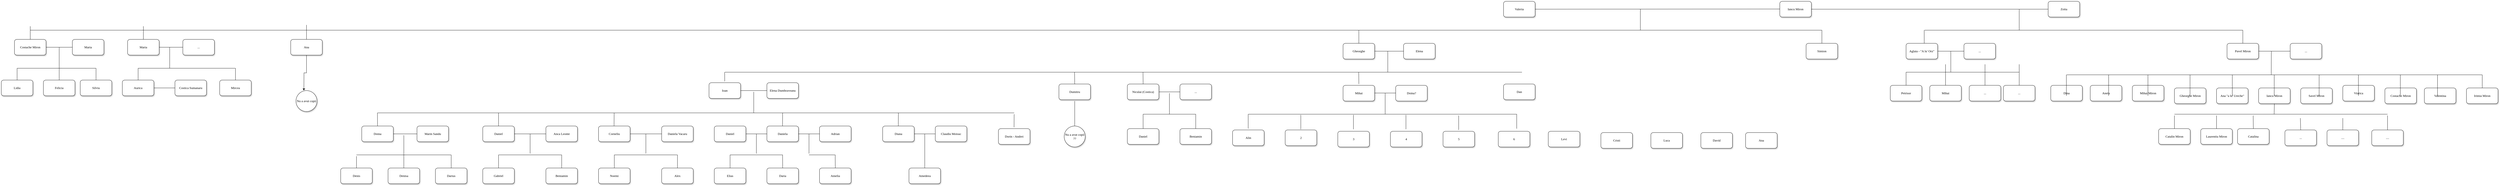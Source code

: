 <mxfile version="23.1.2" type="github">
  <diagram name="Page-1" id="10a91c8b-09ff-31b1-d368-03940ed4cc9e">
    <mxGraphModel dx="12945" dy="4010" grid="1" gridSize="10" guides="1" tooltips="1" connect="1" arrows="1" fold="1" page="1" pageScale="1" pageWidth="1100" pageHeight="850" background="#FFFFFF" math="0" shadow="0">
      <root>
        <mxCell id="0" />
        <mxCell id="1" parent="0" />
        <mxCell id="62893188c0fa7362-1" value="Iancu Miron" style="whiteSpace=wrap;html=1;rounded=1;shadow=1;labelBackgroundColor=none;strokeWidth=1;fontFamily=Verdana;fontSize=12;align=center;" parent="1" vertex="1">
          <mxGeometry x="-390" y="50" width="120" height="60" as="geometry" />
        </mxCell>
        <mxCell id="62893188c0fa7362-3" value="&lt;span&gt;Zoita&lt;/span&gt;" style="whiteSpace=wrap;html=1;rounded=1;shadow=1;labelBackgroundColor=none;strokeWidth=1;fontFamily=Verdana;fontSize=12;align=center;" parent="1" vertex="1">
          <mxGeometry x="630" y="50" width="120" height="60" as="geometry" />
        </mxCell>
        <mxCell id="-ED6XUIdJQ-BuviDjw1x-10" value="" style="endArrow=none;html=1;rounded=0;" edge="1" parent="1">
          <mxGeometry width="50" height="50" relative="1" as="geometry">
            <mxPoint x="160" y="160" as="sourcePoint" />
            <mxPoint x="1370" y="160" as="targetPoint" />
          </mxGeometry>
        </mxCell>
        <mxCell id="-ED6XUIdJQ-BuviDjw1x-12" value="Aglaia - &quot;A lu&#39; Orz&quot;" style="whiteSpace=wrap;html=1;rounded=1;shadow=1;labelBackgroundColor=none;strokeWidth=1;fontFamily=Verdana;fontSize=12;align=center;" vertex="1" parent="1">
          <mxGeometry x="90" y="210" width="120" height="60" as="geometry" />
        </mxCell>
        <mxCell id="-ED6XUIdJQ-BuviDjw1x-16" value="..." style="whiteSpace=wrap;html=1;rounded=1;shadow=1;labelBackgroundColor=none;strokeWidth=1;fontFamily=Verdana;fontSize=12;align=center;" vertex="1" parent="1">
          <mxGeometry x="310" y="210" width="120" height="60" as="geometry" />
        </mxCell>
        <mxCell id="-ED6XUIdJQ-BuviDjw1x-23" value="" style="endArrow=none;html=1;rounded=0;" edge="1" parent="1">
          <mxGeometry width="50" height="50" relative="1" as="geometry">
            <mxPoint x="260" y="240" as="sourcePoint" />
            <mxPoint x="260" y="320" as="targetPoint" />
          </mxGeometry>
        </mxCell>
        <mxCell id="-ED6XUIdJQ-BuviDjw1x-24" value="" style="endArrow=none;html=1;rounded=0;exitX=1;exitY=0.5;exitDx=0;exitDy=0;entryX=0;entryY=0.5;entryDx=0;entryDy=0;" edge="1" parent="1" source="-ED6XUIdJQ-BuviDjw1x-12" target="-ED6XUIdJQ-BuviDjw1x-16">
          <mxGeometry width="50" height="50" relative="1" as="geometry">
            <mxPoint x="515" y="306" as="sourcePoint" />
            <mxPoint x="545" y="254" as="targetPoint" />
          </mxGeometry>
        </mxCell>
        <mxCell id="-ED6XUIdJQ-BuviDjw1x-27" value="" style="endArrow=none;html=1;rounded=0;" edge="1" parent="1">
          <mxGeometry width="50" height="50" relative="1" as="geometry">
            <mxPoint x="90" y="320" as="sourcePoint" />
            <mxPoint x="520" y="320" as="targetPoint" />
          </mxGeometry>
        </mxCell>
        <mxCell id="-ED6XUIdJQ-BuviDjw1x-28" value="" style="endArrow=none;html=1;rounded=0;entryX=0.5;entryY=0;entryDx=0;entryDy=0;" edge="1" parent="1" target="-ED6XUIdJQ-BuviDjw1x-29">
          <mxGeometry width="50" height="50" relative="1" as="geometry">
            <mxPoint x="90" y="320" as="sourcePoint" />
            <mxPoint x="90" y="380" as="targetPoint" />
          </mxGeometry>
        </mxCell>
        <mxCell id="-ED6XUIdJQ-BuviDjw1x-29" value="Petrisor" style="whiteSpace=wrap;html=1;rounded=1;shadow=1;labelBackgroundColor=none;strokeWidth=1;fontFamily=Verdana;fontSize=12;align=center;" vertex="1" parent="1">
          <mxGeometry x="30" y="370" width="120" height="60" as="geometry" />
        </mxCell>
        <mxCell id="-ED6XUIdJQ-BuviDjw1x-30" value="Mihai" style="whiteSpace=wrap;html=1;rounded=1;shadow=1;labelBackgroundColor=none;strokeWidth=1;fontFamily=Verdana;fontSize=12;align=center;" vertex="1" parent="1">
          <mxGeometry x="180" y="370" width="120" height="60" as="geometry" />
        </mxCell>
        <mxCell id="-ED6XUIdJQ-BuviDjw1x-31" value="..." style="whiteSpace=wrap;html=1;rounded=1;shadow=1;labelBackgroundColor=none;strokeWidth=1;fontFamily=Verdana;fontSize=12;align=center;" vertex="1" parent="1">
          <mxGeometry x="330" y="370" width="120" height="60" as="geometry" />
        </mxCell>
        <mxCell id="-ED6XUIdJQ-BuviDjw1x-32" value="..." style="whiteSpace=wrap;html=1;rounded=1;shadow=1;labelBackgroundColor=none;strokeWidth=1;fontFamily=Verdana;fontSize=12;align=center;" vertex="1" parent="1">
          <mxGeometry x="460" y="370" width="120" height="60" as="geometry" />
        </mxCell>
        <mxCell id="-ED6XUIdJQ-BuviDjw1x-33" value="" style="endArrow=none;html=1;rounded=0;entryX=0.5;entryY=0;entryDx=0;entryDy=0;" edge="1" parent="1" target="-ED6XUIdJQ-BuviDjw1x-30">
          <mxGeometry width="50" height="50" relative="1" as="geometry">
            <mxPoint x="240" y="290" as="sourcePoint" />
            <mxPoint x="240" y="390" as="targetPoint" />
          </mxGeometry>
        </mxCell>
        <mxCell id="-ED6XUIdJQ-BuviDjw1x-34" value="" style="endArrow=none;html=1;rounded=0;entryX=0.5;entryY=0;entryDx=0;entryDy=0;" edge="1" parent="1" target="-ED6XUIdJQ-BuviDjw1x-31">
          <mxGeometry width="50" height="50" relative="1" as="geometry">
            <mxPoint x="390" y="290" as="sourcePoint" />
            <mxPoint x="390" y="380" as="targetPoint" />
          </mxGeometry>
        </mxCell>
        <mxCell id="-ED6XUIdJQ-BuviDjw1x-35" value="" style="endArrow=none;html=1;rounded=0;entryX=0.5;entryY=0;entryDx=0;entryDy=0;" edge="1" parent="1" target="-ED6XUIdJQ-BuviDjw1x-32">
          <mxGeometry width="50" height="50" relative="1" as="geometry">
            <mxPoint x="520" y="290" as="sourcePoint" />
            <mxPoint x="520" y="380" as="targetPoint" />
          </mxGeometry>
        </mxCell>
        <mxCell id="-ED6XUIdJQ-BuviDjw1x-36" value="" style="endArrow=none;html=1;rounded=0;" edge="1" parent="1">
          <mxGeometry width="50" height="50" relative="1" as="geometry">
            <mxPoint x="158.89" y="160" as="sourcePoint" />
            <mxPoint x="159" y="210" as="targetPoint" />
          </mxGeometry>
        </mxCell>
        <mxCell id="-ED6XUIdJQ-BuviDjw1x-37" value="Pavel Miron" style="whiteSpace=wrap;html=1;rounded=1;shadow=1;labelBackgroundColor=none;strokeWidth=1;fontFamily=Verdana;fontSize=12;align=center;" vertex="1" parent="1">
          <mxGeometry x="1310" y="210" width="120" height="60" as="geometry" />
        </mxCell>
        <mxCell id="-ED6XUIdJQ-BuviDjw1x-38" value="Dina" style="whiteSpace=wrap;html=1;rounded=1;shadow=1;labelBackgroundColor=none;strokeWidth=1;fontFamily=Verdana;fontSize=12;align=center;" vertex="1" parent="1">
          <mxGeometry x="640" y="370" width="120" height="60" as="geometry" />
        </mxCell>
        <mxCell id="-ED6XUIdJQ-BuviDjw1x-39" value="Aneta" style="whiteSpace=wrap;html=1;rounded=1;shadow=1;labelBackgroundColor=none;strokeWidth=1;fontFamily=Verdana;fontSize=12;align=center;" vertex="1" parent="1">
          <mxGeometry x="790" y="370" width="120" height="60" as="geometry" />
        </mxCell>
        <mxCell id="-ED6XUIdJQ-BuviDjw1x-40" value="Mihai Miron" style="whiteSpace=wrap;html=1;rounded=1;shadow=1;labelBackgroundColor=none;strokeWidth=1;fontFamily=Verdana;fontSize=12;align=center;" vertex="1" parent="1">
          <mxGeometry x="950" y="370" width="120" height="60" as="geometry" />
        </mxCell>
        <mxCell id="-ED6XUIdJQ-BuviDjw1x-41" value="Gheorghe Miron" style="whiteSpace=wrap;html=1;rounded=1;shadow=1;labelBackgroundColor=none;strokeWidth=1;fontFamily=Verdana;fontSize=12;align=center;" vertex="1" parent="1">
          <mxGeometry x="1110" y="380" width="120" height="60" as="geometry" />
        </mxCell>
        <mxCell id="-ED6XUIdJQ-BuviDjw1x-42" value="Ana &quot;a lu&#39; Ureche&quot;" style="whiteSpace=wrap;html=1;rounded=1;shadow=1;labelBackgroundColor=none;strokeWidth=1;fontFamily=Verdana;fontSize=12;align=center;" vertex="1" parent="1">
          <mxGeometry x="1270" y="380" width="120" height="60" as="geometry" />
        </mxCell>
        <mxCell id="-ED6XUIdJQ-BuviDjw1x-43" value="Iancu Miron" style="whiteSpace=wrap;html=1;rounded=1;shadow=1;labelBackgroundColor=none;strokeWidth=1;fontFamily=Verdana;fontSize=12;align=center;" vertex="1" parent="1">
          <mxGeometry x="1430" y="380" width="120" height="60" as="geometry" />
        </mxCell>
        <mxCell id="-ED6XUIdJQ-BuviDjw1x-44" value="Savel Miron" style="whiteSpace=wrap;html=1;rounded=1;shadow=1;labelBackgroundColor=none;strokeWidth=1;fontFamily=Verdana;fontSize=12;align=center;" vertex="1" parent="1">
          <mxGeometry x="1590" y="380" width="120" height="60" as="geometry" />
        </mxCell>
        <mxCell id="-ED6XUIdJQ-BuviDjw1x-45" value="Viorica" style="whiteSpace=wrap;html=1;rounded=1;shadow=1;labelBackgroundColor=none;strokeWidth=1;fontFamily=Verdana;fontSize=12;align=center;" vertex="1" parent="1">
          <mxGeometry x="1750" y="370" width="120" height="60" as="geometry" />
        </mxCell>
        <mxCell id="-ED6XUIdJQ-BuviDjw1x-46" value="Costache Miron" style="whiteSpace=wrap;html=1;rounded=1;shadow=1;labelBackgroundColor=none;strokeWidth=1;fontFamily=Verdana;fontSize=12;align=center;" vertex="1" parent="1">
          <mxGeometry x="1910" y="380" width="120" height="60" as="geometry" />
        </mxCell>
        <mxCell id="-ED6XUIdJQ-BuviDjw1x-47" value="Valentina" style="whiteSpace=wrap;html=1;rounded=1;shadow=1;labelBackgroundColor=none;strokeWidth=1;fontFamily=Verdana;fontSize=12;align=center;" vertex="1" parent="1">
          <mxGeometry x="2060" y="380" width="120" height="60" as="geometry" />
        </mxCell>
        <mxCell id="-ED6XUIdJQ-BuviDjw1x-48" value="Irimia Miron" style="whiteSpace=wrap;html=1;rounded=1;shadow=1;labelBackgroundColor=none;strokeWidth=1;fontFamily=Verdana;fontSize=12;align=center;" vertex="1" parent="1">
          <mxGeometry x="2220" y="380" width="120" height="60" as="geometry" />
        </mxCell>
        <mxCell id="-ED6XUIdJQ-BuviDjw1x-49" value="Catalin Miron" style="whiteSpace=wrap;html=1;rounded=1;shadow=1;labelBackgroundColor=none;strokeWidth=1;fontFamily=Verdana;fontSize=12;align=center;" vertex="1" parent="1">
          <mxGeometry x="1050" y="535" width="120" height="60" as="geometry" />
        </mxCell>
        <mxCell id="-ED6XUIdJQ-BuviDjw1x-50" value="Laurentiu Miron" style="whiteSpace=wrap;html=1;rounded=1;shadow=1;labelBackgroundColor=none;strokeWidth=1;fontFamily=Verdana;fontSize=12;align=center;" vertex="1" parent="1">
          <mxGeometry x="1210" y="535" width="120" height="60" as="geometry" />
        </mxCell>
        <mxCell id="-ED6XUIdJQ-BuviDjw1x-51" value="Catalina" style="whiteSpace=wrap;html=1;rounded=1;shadow=1;labelBackgroundColor=none;strokeWidth=1;fontFamily=Verdana;fontSize=12;align=center;" vertex="1" parent="1">
          <mxGeometry x="1350" y="535" width="120" height="60" as="geometry" />
        </mxCell>
        <mxCell id="-ED6XUIdJQ-BuviDjw1x-52" value="..." style="whiteSpace=wrap;html=1;rounded=1;shadow=1;labelBackgroundColor=none;strokeWidth=1;fontFamily=Verdana;fontSize=12;align=center;" vertex="1" parent="1">
          <mxGeometry x="1530" y="540" width="120" height="60" as="geometry" />
        </mxCell>
        <mxCell id="-ED6XUIdJQ-BuviDjw1x-53" value="...." style="whiteSpace=wrap;html=1;rounded=1;shadow=1;labelBackgroundColor=none;strokeWidth=1;fontFamily=Verdana;fontSize=12;align=center;" vertex="1" parent="1">
          <mxGeometry x="1690" y="540" width="120" height="60" as="geometry" />
        </mxCell>
        <mxCell id="-ED6XUIdJQ-BuviDjw1x-54" value="...." style="whiteSpace=wrap;html=1;rounded=1;shadow=1;labelBackgroundColor=none;strokeWidth=1;fontFamily=Verdana;fontSize=12;align=center;" vertex="1" parent="1">
          <mxGeometry x="1860" y="540" width="120" height="60" as="geometry" />
        </mxCell>
        <mxCell id="-ED6XUIdJQ-BuviDjw1x-55" value="..." style="whiteSpace=wrap;html=1;rounded=1;shadow=1;labelBackgroundColor=none;strokeWidth=1;fontFamily=Verdana;fontSize=12;align=center;" vertex="1" parent="1">
          <mxGeometry x="1550" y="210" width="120" height="60" as="geometry" />
        </mxCell>
        <mxCell id="-ED6XUIdJQ-BuviDjw1x-56" value="" style="endArrow=none;html=1;rounded=0;exitX=0.5;exitY=0;exitDx=0;exitDy=0;" edge="1" parent="1" source="-ED6XUIdJQ-BuviDjw1x-37">
          <mxGeometry width="50" height="50" relative="1" as="geometry">
            <mxPoint x="1370" y="280" as="sourcePoint" />
            <mxPoint x="1370" y="160" as="targetPoint" />
          </mxGeometry>
        </mxCell>
        <mxCell id="-ED6XUIdJQ-BuviDjw1x-57" value="" style="endArrow=none;html=1;rounded=0;exitX=1;exitY=0.5;exitDx=0;exitDy=0;entryX=0;entryY=0.5;entryDx=0;entryDy=0;" edge="1" parent="1" source="-ED6XUIdJQ-BuviDjw1x-37" target="-ED6XUIdJQ-BuviDjw1x-55">
          <mxGeometry width="50" height="50" relative="1" as="geometry">
            <mxPoint x="1420" y="249.41" as="sourcePoint" />
            <mxPoint x="1510" y="249.41" as="targetPoint" />
          </mxGeometry>
        </mxCell>
        <mxCell id="-ED6XUIdJQ-BuviDjw1x-58" value="" style="endArrow=none;html=1;rounded=0;" edge="1" parent="1">
          <mxGeometry width="50" height="50" relative="1" as="geometry">
            <mxPoint x="1478" y="330" as="sourcePoint" />
            <mxPoint x="1478.33" y="240" as="targetPoint" />
          </mxGeometry>
        </mxCell>
        <mxCell id="-ED6XUIdJQ-BuviDjw1x-59" value="" style="endArrow=none;html=1;rounded=0;" edge="1" parent="1">
          <mxGeometry width="50" height="50" relative="1" as="geometry">
            <mxPoint x="700" y="330" as="sourcePoint" />
            <mxPoint x="2280" y="330" as="targetPoint" />
          </mxGeometry>
        </mxCell>
        <mxCell id="-ED6XUIdJQ-BuviDjw1x-5" value="" style="endArrow=none;html=1;rounded=0;entryX=1;entryY=0.5;entryDx=0;entryDy=0;exitX=0;exitY=0.5;exitDx=0;exitDy=0;" edge="1" parent="1" source="62893188c0fa7362-3" target="62893188c0fa7362-1">
          <mxGeometry width="50" height="50" relative="1" as="geometry">
            <mxPoint x="520" y="80" as="sourcePoint" />
            <mxPoint x="660" y="310" as="targetPoint" />
          </mxGeometry>
        </mxCell>
        <mxCell id="-ED6XUIdJQ-BuviDjw1x-6" value="" style="endArrow=none;html=1;rounded=0;" edge="1" parent="1">
          <mxGeometry width="50" height="50" relative="1" as="geometry">
            <mxPoint x="520" y="160" as="sourcePoint" />
            <mxPoint x="520" y="80" as="targetPoint" />
          </mxGeometry>
        </mxCell>
        <mxCell id="-ED6XUIdJQ-BuviDjw1x-61" value="" style="endArrow=none;html=1;rounded=0;entryX=0.5;entryY=0;entryDx=0;entryDy=0;" edge="1" parent="1">
          <mxGeometry width="50" height="50" relative="1" as="geometry">
            <mxPoint x="699.33" y="330" as="sourcePoint" />
            <mxPoint x="699.33" y="410" as="targetPoint" />
          </mxGeometry>
        </mxCell>
        <mxCell id="-ED6XUIdJQ-BuviDjw1x-62" value="" style="endArrow=none;html=1;rounded=0;entryX=0.5;entryY=0;entryDx=0;entryDy=0;" edge="1" parent="1">
          <mxGeometry width="50" height="50" relative="1" as="geometry">
            <mxPoint x="860" y="330" as="sourcePoint" />
            <mxPoint x="860" y="410" as="targetPoint" />
          </mxGeometry>
        </mxCell>
        <mxCell id="-ED6XUIdJQ-BuviDjw1x-63" value="" style="endArrow=none;html=1;rounded=0;entryX=0.5;entryY=0;entryDx=0;entryDy=0;" edge="1" parent="1">
          <mxGeometry width="50" height="50" relative="1" as="geometry">
            <mxPoint x="1009.33" y="330" as="sourcePoint" />
            <mxPoint x="1009.33" y="410" as="targetPoint" />
          </mxGeometry>
        </mxCell>
        <mxCell id="-ED6XUIdJQ-BuviDjw1x-64" value="" style="endArrow=none;html=1;rounded=0;entryX=0.5;entryY=0;entryDx=0;entryDy=0;" edge="1" parent="1">
          <mxGeometry width="50" height="50" relative="1" as="geometry">
            <mxPoint x="1169.33" y="330" as="sourcePoint" />
            <mxPoint x="1169.33" y="410" as="targetPoint" />
          </mxGeometry>
        </mxCell>
        <mxCell id="-ED6XUIdJQ-BuviDjw1x-65" value="" style="endArrow=none;html=1;rounded=0;entryX=0.5;entryY=0;entryDx=0;entryDy=0;" edge="1" parent="1">
          <mxGeometry width="50" height="50" relative="1" as="geometry">
            <mxPoint x="1330" y="330" as="sourcePoint" />
            <mxPoint x="1330" y="410" as="targetPoint" />
          </mxGeometry>
        </mxCell>
        <mxCell id="-ED6XUIdJQ-BuviDjw1x-66" value="" style="endArrow=none;html=1;rounded=0;entryX=0.5;entryY=0;entryDx=0;entryDy=0;" edge="1" parent="1">
          <mxGeometry width="50" height="50" relative="1" as="geometry">
            <mxPoint x="1489.33" y="330" as="sourcePoint" />
            <mxPoint x="1489.33" y="410" as="targetPoint" />
          </mxGeometry>
        </mxCell>
        <mxCell id="-ED6XUIdJQ-BuviDjw1x-67" value="" style="endArrow=none;html=1;rounded=0;entryX=0.5;entryY=0;entryDx=0;entryDy=0;" edge="1" parent="1">
          <mxGeometry width="50" height="50" relative="1" as="geometry">
            <mxPoint x="1660" y="330" as="sourcePoint" />
            <mxPoint x="1660" y="410" as="targetPoint" />
          </mxGeometry>
        </mxCell>
        <mxCell id="-ED6XUIdJQ-BuviDjw1x-68" value="" style="endArrow=none;html=1;rounded=0;entryX=0.5;entryY=0;entryDx=0;entryDy=0;" edge="1" parent="1">
          <mxGeometry width="50" height="50" relative="1" as="geometry">
            <mxPoint x="1809.33" y="330" as="sourcePoint" />
            <mxPoint x="1809.33" y="410" as="targetPoint" />
          </mxGeometry>
        </mxCell>
        <mxCell id="-ED6XUIdJQ-BuviDjw1x-69" value="" style="endArrow=none;html=1;rounded=0;entryX=0.5;entryY=0;entryDx=0;entryDy=0;" edge="1" parent="1">
          <mxGeometry width="50" height="50" relative="1" as="geometry">
            <mxPoint x="1968.67" y="330" as="sourcePoint" />
            <mxPoint x="1968.67" y="410" as="targetPoint" />
          </mxGeometry>
        </mxCell>
        <mxCell id="-ED6XUIdJQ-BuviDjw1x-70" value="" style="endArrow=none;html=1;rounded=0;entryX=0.5;entryY=0;entryDx=0;entryDy=0;" edge="1" parent="1">
          <mxGeometry width="50" height="50" relative="1" as="geometry">
            <mxPoint x="2110" y="330" as="sourcePoint" />
            <mxPoint x="2110" y="410" as="targetPoint" />
          </mxGeometry>
        </mxCell>
        <mxCell id="-ED6XUIdJQ-BuviDjw1x-71" value="" style="endArrow=none;html=1;rounded=0;entryX=0.5;entryY=0;entryDx=0;entryDy=0;" edge="1" parent="1" target="-ED6XUIdJQ-BuviDjw1x-48">
          <mxGeometry width="50" height="50" relative="1" as="geometry">
            <mxPoint x="2280" y="330" as="sourcePoint" />
            <mxPoint x="2270" y="410" as="targetPoint" />
          </mxGeometry>
        </mxCell>
        <mxCell id="-ED6XUIdJQ-BuviDjw1x-72" value="" style="endArrow=none;html=1;rounded=0;" edge="1" parent="1">
          <mxGeometry width="50" height="50" relative="1" as="geometry">
            <mxPoint x="1110" y="480" as="sourcePoint" />
            <mxPoint x="1920" y="480" as="targetPoint" />
          </mxGeometry>
        </mxCell>
        <mxCell id="-ED6XUIdJQ-BuviDjw1x-73" value="" style="endArrow=none;html=1;rounded=0;exitX=0.5;exitY=1;exitDx=0;exitDy=0;" edge="1" parent="1" source="-ED6XUIdJQ-BuviDjw1x-43">
          <mxGeometry width="50" height="50" relative="1" as="geometry">
            <mxPoint x="1489.33" y="470" as="sourcePoint" />
            <mxPoint x="1489" y="480" as="targetPoint" />
          </mxGeometry>
        </mxCell>
        <mxCell id="-ED6XUIdJQ-BuviDjw1x-74" value="" style="endArrow=none;html=1;rounded=0;entryX=0.5;entryY=0;entryDx=0;entryDy=0;" edge="1" parent="1" target="-ED6XUIdJQ-BuviDjw1x-49">
          <mxGeometry width="50" height="50" relative="1" as="geometry">
            <mxPoint x="1110" y="485" as="sourcePoint" />
            <mxPoint x="1110" y="565" as="targetPoint" />
          </mxGeometry>
        </mxCell>
        <mxCell id="-ED6XUIdJQ-BuviDjw1x-75" value="" style="endArrow=none;html=1;rounded=0;entryX=0.5;entryY=0;entryDx=0;entryDy=0;" edge="1" parent="1" target="-ED6XUIdJQ-BuviDjw1x-50">
          <mxGeometry width="50" height="50" relative="1" as="geometry">
            <mxPoint x="1270" y="485" as="sourcePoint" />
            <mxPoint x="1270" y="575" as="targetPoint" />
          </mxGeometry>
        </mxCell>
        <mxCell id="-ED6XUIdJQ-BuviDjw1x-76" value="" style="endArrow=none;html=1;rounded=0;entryX=0.5;entryY=0;entryDx=0;entryDy=0;" edge="1" parent="1" target="-ED6XUIdJQ-BuviDjw1x-51">
          <mxGeometry width="50" height="50" relative="1" as="geometry">
            <mxPoint x="1409.33" y="485" as="sourcePoint" />
            <mxPoint x="1409.33" y="565" as="targetPoint" />
          </mxGeometry>
        </mxCell>
        <mxCell id="-ED6XUIdJQ-BuviDjw1x-77" value="" style="endArrow=none;html=1;rounded=0;entryX=0.5;entryY=0;entryDx=0;entryDy=0;" edge="1" parent="1" target="-ED6XUIdJQ-BuviDjw1x-52">
          <mxGeometry width="50" height="50" relative="1" as="geometry">
            <mxPoint x="1588.67" y="495" as="sourcePoint" />
            <mxPoint x="1588.67" y="575" as="targetPoint" />
          </mxGeometry>
        </mxCell>
        <mxCell id="-ED6XUIdJQ-BuviDjw1x-78" value="" style="endArrow=none;html=1;rounded=0;entryX=0.5;entryY=0;entryDx=0;entryDy=0;" edge="1" parent="1" target="-ED6XUIdJQ-BuviDjw1x-53">
          <mxGeometry width="50" height="50" relative="1" as="geometry">
            <mxPoint x="1750.0" y="495" as="sourcePoint" />
            <mxPoint x="1740" y="595" as="targetPoint" />
          </mxGeometry>
        </mxCell>
        <mxCell id="-ED6XUIdJQ-BuviDjw1x-79" value="" style="endArrow=none;html=1;rounded=0;entryX=0.5;entryY=0;entryDx=0;entryDy=0;" edge="1" parent="1" target="-ED6XUIdJQ-BuviDjw1x-54">
          <mxGeometry width="50" height="50" relative="1" as="geometry">
            <mxPoint x="1920.0" y="485" as="sourcePoint" />
            <mxPoint x="1920.0" y="565" as="targetPoint" />
          </mxGeometry>
        </mxCell>
        <mxCell id="-ED6XUIdJQ-BuviDjw1x-81" value="" style="endArrow=none;html=1;rounded=0;entryX=1;entryY=0.5;entryDx=0;entryDy=0;exitX=0;exitY=0.5;exitDx=0;exitDy=0;" edge="1" parent="1" target="-ED6XUIdJQ-BuviDjw1x-82">
          <mxGeometry width="50" height="50" relative="1" as="geometry">
            <mxPoint x="-390" y="79.33" as="sourcePoint" />
            <mxPoint x="-1290" y="79.33" as="targetPoint" />
          </mxGeometry>
        </mxCell>
        <mxCell id="-ED6XUIdJQ-BuviDjw1x-82" value="Valeria" style="whiteSpace=wrap;html=1;rounded=1;shadow=1;labelBackgroundColor=none;strokeWidth=1;fontFamily=Verdana;fontSize=12;align=center;" vertex="1" parent="1">
          <mxGeometry x="-1440" y="50" width="120" height="60" as="geometry" />
        </mxCell>
        <mxCell id="-ED6XUIdJQ-BuviDjw1x-83" value="" style="endArrow=none;html=1;rounded=0;" edge="1" parent="1">
          <mxGeometry width="50" height="50" relative="1" as="geometry">
            <mxPoint x="-920" y="160" as="sourcePoint" />
            <mxPoint x="-920" y="80" as="targetPoint" />
          </mxGeometry>
        </mxCell>
        <mxCell id="-ED6XUIdJQ-BuviDjw1x-84" value="Costache Miron" style="whiteSpace=wrap;html=1;rounded=1;shadow=1;labelBackgroundColor=none;strokeWidth=1;fontFamily=Verdana;fontSize=12;align=center;" vertex="1" parent="1">
          <mxGeometry x="-7100" y="195" width="120" height="60" as="geometry" />
        </mxCell>
        <mxCell id="-ED6XUIdJQ-BuviDjw1x-85" value="Maria" style="whiteSpace=wrap;html=1;rounded=1;shadow=1;labelBackgroundColor=none;strokeWidth=1;fontFamily=Verdana;fontSize=12;align=center;" vertex="1" parent="1">
          <mxGeometry x="-6670" y="195" width="120" height="60" as="geometry" />
        </mxCell>
        <mxCell id="-ED6XUIdJQ-BuviDjw1x-90" value="" style="edgeStyle=orthogonalEdgeStyle;rounded=0;orthogonalLoop=1;jettySize=auto;html=1;" edge="1" parent="1" source="-ED6XUIdJQ-BuviDjw1x-86">
          <mxGeometry relative="1" as="geometry">
            <mxPoint x="-6000" y="390" as="targetPoint" />
          </mxGeometry>
        </mxCell>
        <mxCell id="-ED6XUIdJQ-BuviDjw1x-88" value="Simion" style="whiteSpace=wrap;html=1;rounded=1;shadow=1;labelBackgroundColor=none;strokeWidth=1;fontFamily=Verdana;fontSize=12;align=center;" vertex="1" parent="1">
          <mxGeometry x="-290" y="210" width="120" height="60" as="geometry" />
        </mxCell>
        <mxCell id="-ED6XUIdJQ-BuviDjw1x-89" value="Nu a avut copii" style="ellipse;whiteSpace=wrap;html=1;fontFamily=Verdana;rounded=1;shadow=1;labelBackgroundColor=none;strokeWidth=1;" vertex="1" parent="1">
          <mxGeometry x="-6030" y="390" width="80" height="80" as="geometry" />
        </mxCell>
        <mxCell id="-ED6XUIdJQ-BuviDjw1x-91" value="Maria" style="whiteSpace=wrap;html=1;rounded=1;shadow=1;labelBackgroundColor=none;strokeWidth=1;fontFamily=Verdana;fontSize=12;align=center;" vertex="1" parent="1">
          <mxGeometry x="-6880" y="195" width="120" height="60" as="geometry" />
        </mxCell>
        <mxCell id="-ED6XUIdJQ-BuviDjw1x-92" value="" style="endArrow=none;html=1;rounded=0;exitX=1;exitY=0.5;exitDx=0;exitDy=0;entryX=0;entryY=0.5;entryDx=0;entryDy=0;" edge="1" parent="1" source="-ED6XUIdJQ-BuviDjw1x-84" target="-ED6XUIdJQ-BuviDjw1x-91">
          <mxGeometry width="50" height="50" relative="1" as="geometry">
            <mxPoint x="-6450" y="270" as="sourcePoint" />
            <mxPoint x="-6400" y="220" as="targetPoint" />
          </mxGeometry>
        </mxCell>
        <mxCell id="-ED6XUIdJQ-BuviDjw1x-93" value="Lidia" style="whiteSpace=wrap;html=1;rounded=1;shadow=1;labelBackgroundColor=none;strokeWidth=1;fontFamily=Verdana;fontSize=12;align=center;" vertex="1" parent="1">
          <mxGeometry x="-7150" y="350" width="120" height="60" as="geometry" />
        </mxCell>
        <mxCell id="-ED6XUIdJQ-BuviDjw1x-94" value="Felicia" style="whiteSpace=wrap;html=1;rounded=1;shadow=1;labelBackgroundColor=none;strokeWidth=1;fontFamily=Verdana;fontSize=12;align=center;" vertex="1" parent="1">
          <mxGeometry x="-6990" y="350" width="120" height="60" as="geometry" />
        </mxCell>
        <mxCell id="-ED6XUIdJQ-BuviDjw1x-95" value="Silviu" style="whiteSpace=wrap;html=1;rounded=1;shadow=1;labelBackgroundColor=none;strokeWidth=1;fontFamily=Verdana;fontSize=12;align=center;" vertex="1" parent="1">
          <mxGeometry x="-6850" y="350" width="120" height="60" as="geometry" />
        </mxCell>
        <mxCell id="-ED6XUIdJQ-BuviDjw1x-96" value="Aurica" style="whiteSpace=wrap;html=1;rounded=1;shadow=1;labelBackgroundColor=none;strokeWidth=1;fontFamily=Verdana;fontSize=12;align=center;" vertex="1" parent="1">
          <mxGeometry x="-6690" y="350" width="120" height="60" as="geometry" />
        </mxCell>
        <mxCell id="-ED6XUIdJQ-BuviDjw1x-97" value="Mircea" style="whiteSpace=wrap;html=1;rounded=1;shadow=1;labelBackgroundColor=none;strokeWidth=1;fontFamily=Verdana;fontSize=12;align=center;" vertex="1" parent="1">
          <mxGeometry x="-6320" y="350" width="120" height="60" as="geometry" />
        </mxCell>
        <mxCell id="-ED6XUIdJQ-BuviDjw1x-98" value="Costica Sumanaru" style="whiteSpace=wrap;html=1;rounded=1;shadow=1;labelBackgroundColor=none;strokeWidth=1;fontFamily=Verdana;fontSize=12;align=center;" vertex="1" parent="1">
          <mxGeometry x="-6490" y="350" width="120" height="60" as="geometry" />
        </mxCell>
        <mxCell id="-ED6XUIdJQ-BuviDjw1x-99" value="" style="endArrow=none;html=1;rounded=0;exitX=1;exitY=0.5;exitDx=0;exitDy=0;entryX=0;entryY=0.5;entryDx=0;entryDy=0;" edge="1" parent="1" source="-ED6XUIdJQ-BuviDjw1x-96" target="-ED6XUIdJQ-BuviDjw1x-98">
          <mxGeometry width="50" height="50" relative="1" as="geometry">
            <mxPoint x="-6520" y="480" as="sourcePoint" />
            <mxPoint x="-6430" y="480" as="targetPoint" />
          </mxGeometry>
        </mxCell>
        <mxCell id="-ED6XUIdJQ-BuviDjw1x-100" value="" style="endArrow=none;html=1;rounded=0;" edge="1" parent="1">
          <mxGeometry width="50" height="50" relative="1" as="geometry">
            <mxPoint x="-7040" y="160" as="sourcePoint" />
            <mxPoint x="-230" y="160" as="targetPoint" />
          </mxGeometry>
        </mxCell>
        <mxCell id="-ED6XUIdJQ-BuviDjw1x-101" value="" style="endArrow=none;html=1;rounded=0;" edge="1" parent="1">
          <mxGeometry width="50" height="50" relative="1" as="geometry">
            <mxPoint x="-7040" y="195" as="sourcePoint" />
            <mxPoint x="-7040" y="145" as="targetPoint" />
          </mxGeometry>
        </mxCell>
        <mxCell id="-ED6XUIdJQ-BuviDjw1x-102" value="" style="endArrow=none;html=1;rounded=0;" edge="1" parent="1">
          <mxGeometry width="50" height="50" relative="1" as="geometry">
            <mxPoint x="-6930" y="305" as="sourcePoint" />
            <mxPoint x="-6930" y="225" as="targetPoint" />
          </mxGeometry>
        </mxCell>
        <mxCell id="-ED6XUIdJQ-BuviDjw1x-103" value="" style="endArrow=none;html=1;rounded=0;" edge="1" parent="1">
          <mxGeometry width="50" height="50" relative="1" as="geometry">
            <mxPoint x="-7090" y="305" as="sourcePoint" />
            <mxPoint x="-6790" y="305" as="targetPoint" />
          </mxGeometry>
        </mxCell>
        <mxCell id="-ED6XUIdJQ-BuviDjw1x-104" value="" style="endArrow=none;html=1;rounded=0;exitX=0.5;exitY=0;exitDx=0;exitDy=0;" edge="1" parent="1" source="-ED6XUIdJQ-BuviDjw1x-94">
          <mxGeometry width="50" height="50" relative="1" as="geometry">
            <mxPoint x="-6940" y="410" as="sourcePoint" />
            <mxPoint x="-6930" y="305" as="targetPoint" />
          </mxGeometry>
        </mxCell>
        <mxCell id="-ED6XUIdJQ-BuviDjw1x-105" value="" style="endArrow=none;html=1;rounded=0;exitX=0.5;exitY=0;exitDx=0;exitDy=0;" edge="1" parent="1" source="-ED6XUIdJQ-BuviDjw1x-93">
          <mxGeometry width="50" height="50" relative="1" as="geometry">
            <mxPoint x="-7090" y="390" as="sourcePoint" />
            <mxPoint x="-7090" y="330" as="targetPoint" />
            <Array as="points">
              <mxPoint x="-7090" y="305" />
            </Array>
          </mxGeometry>
        </mxCell>
        <mxCell id="-ED6XUIdJQ-BuviDjw1x-106" value="" style="endArrow=none;html=1;rounded=0;exitX=0.5;exitY=0;exitDx=0;exitDy=0;" edge="1" parent="1" source="-ED6XUIdJQ-BuviDjw1x-95">
          <mxGeometry width="50" height="50" relative="1" as="geometry">
            <mxPoint x="-6810" y="380" as="sourcePoint" />
            <mxPoint x="-6790" y="305" as="targetPoint" />
          </mxGeometry>
        </mxCell>
        <mxCell id="-ED6XUIdJQ-BuviDjw1x-107" value="..." style="whiteSpace=wrap;html=1;rounded=1;shadow=1;labelBackgroundColor=none;strokeWidth=1;fontFamily=Verdana;fontSize=12;align=center;" vertex="1" parent="1">
          <mxGeometry x="-6460" y="195" width="120" height="60" as="geometry" />
        </mxCell>
        <mxCell id="-ED6XUIdJQ-BuviDjw1x-108" value="" style="endArrow=none;html=1;rounded=0;exitX=1;exitY=0.5;exitDx=0;exitDy=0;entryX=0;entryY=0.5;entryDx=0;entryDy=0;" edge="1" parent="1" target="-ED6XUIdJQ-BuviDjw1x-107" source="-ED6XUIdJQ-BuviDjw1x-85">
          <mxGeometry width="50" height="50" relative="1" as="geometry">
            <mxPoint x="-6550" y="250" as="sourcePoint" />
            <mxPoint x="-5970" y="220" as="targetPoint" />
          </mxGeometry>
        </mxCell>
        <mxCell id="-ED6XUIdJQ-BuviDjw1x-109" value="" style="endArrow=none;html=1;rounded=0;" edge="1" parent="1">
          <mxGeometry width="50" height="50" relative="1" as="geometry">
            <mxPoint x="-6510" y="305" as="sourcePoint" />
            <mxPoint x="-6510" y="225" as="targetPoint" />
          </mxGeometry>
        </mxCell>
        <mxCell id="-ED6XUIdJQ-BuviDjw1x-110" value="" style="endArrow=none;html=1;rounded=0;" edge="1" parent="1">
          <mxGeometry width="50" height="50" relative="1" as="geometry">
            <mxPoint x="-6630" y="305" as="sourcePoint" />
            <mxPoint x="-6260" y="305" as="targetPoint" />
          </mxGeometry>
        </mxCell>
        <mxCell id="-ED6XUIdJQ-BuviDjw1x-111" value="" style="endArrow=none;html=1;rounded=0;exitX=0.5;exitY=0;exitDx=0;exitDy=0;" edge="1" parent="1" source="-ED6XUIdJQ-BuviDjw1x-96">
          <mxGeometry width="50" height="50" relative="1" as="geometry">
            <mxPoint x="-6621" y="410" as="sourcePoint" />
            <mxPoint x="-6630" y="305" as="targetPoint" />
          </mxGeometry>
        </mxCell>
        <mxCell id="-ED6XUIdJQ-BuviDjw1x-112" value="" style="endArrow=none;html=1;rounded=0;exitX=0.5;exitY=0;exitDx=0;exitDy=0;" edge="1" parent="1" source="-ED6XUIdJQ-BuviDjw1x-97">
          <mxGeometry width="50" height="50" relative="1" as="geometry">
            <mxPoint x="-6250" y="355" as="sourcePoint" />
            <mxPoint x="-6260" y="305" as="targetPoint" />
          </mxGeometry>
        </mxCell>
        <mxCell id="-ED6XUIdJQ-BuviDjw1x-113" value="" style="endArrow=none;html=1;rounded=0;exitX=0.5;exitY=0;exitDx=0;exitDy=0;" edge="1" parent="1" source="-ED6XUIdJQ-BuviDjw1x-85">
          <mxGeometry width="50" height="50" relative="1" as="geometry">
            <mxPoint x="-6630" y="220" as="sourcePoint" />
            <mxPoint x="-6610" y="145" as="targetPoint" />
          </mxGeometry>
        </mxCell>
        <mxCell id="-ED6XUIdJQ-BuviDjw1x-114" value="" style="endArrow=none;html=1;rounded=0;" edge="1" parent="1" source="-ED6XUIdJQ-BuviDjw1x-86">
          <mxGeometry width="50" height="50" relative="1" as="geometry">
            <mxPoint x="-5990" y="220" as="sourcePoint" />
            <mxPoint x="-5990" y="140" as="targetPoint" />
          </mxGeometry>
        </mxCell>
        <mxCell id="-ED6XUIdJQ-BuviDjw1x-115" value="" style="endArrow=none;html=1;rounded=0;" edge="1" parent="1" source="-ED6XUIdJQ-BuviDjw1x-87">
          <mxGeometry width="50" height="50" relative="1" as="geometry">
            <mxPoint x="-1280.59" y="240" as="sourcePoint" />
            <mxPoint x="-1990" y="160" as="targetPoint" />
          </mxGeometry>
        </mxCell>
        <mxCell id="-ED6XUIdJQ-BuviDjw1x-116" value="Elena" style="whiteSpace=wrap;html=1;rounded=1;shadow=1;labelBackgroundColor=none;strokeWidth=1;fontFamily=Verdana;fontSize=12;align=center;" vertex="1" parent="1">
          <mxGeometry x="-1820" y="210" width="120" height="60" as="geometry" />
        </mxCell>
        <mxCell id="-ED6XUIdJQ-BuviDjw1x-117" value="" style="endArrow=none;html=1;rounded=0;exitX=1;exitY=0.5;exitDx=0;exitDy=0;entryX=0;entryY=0.5;entryDx=0;entryDy=0;" edge="1" parent="1" source="-ED6XUIdJQ-BuviDjw1x-87" target="-ED6XUIdJQ-BuviDjw1x-116">
          <mxGeometry width="50" height="50" relative="1" as="geometry">
            <mxPoint x="-1910" y="269.41" as="sourcePoint" />
            <mxPoint x="-1830" y="269" as="targetPoint" />
          </mxGeometry>
        </mxCell>
        <mxCell id="-ED6XUIdJQ-BuviDjw1x-118" value="" style="endArrow=none;html=1;rounded=0;" edge="1" parent="1">
          <mxGeometry width="50" height="50" relative="1" as="geometry">
            <mxPoint x="-1880" y="320" as="sourcePoint" />
            <mxPoint x="-1880" y="240" as="targetPoint" />
          </mxGeometry>
        </mxCell>
        <mxCell id="-ED6XUIdJQ-BuviDjw1x-119" value="Ioan" style="whiteSpace=wrap;html=1;rounded=1;shadow=1;labelBackgroundColor=none;strokeWidth=1;fontFamily=Verdana;fontSize=12;align=center;" vertex="1" parent="1">
          <mxGeometry x="-4460" y="360" width="120" height="60" as="geometry" />
        </mxCell>
        <mxCell id="-ED6XUIdJQ-BuviDjw1x-120" value="Dumitru" style="whiteSpace=wrap;html=1;rounded=1;shadow=1;labelBackgroundColor=none;strokeWidth=1;fontFamily=Verdana;fontSize=12;align=center;" vertex="1" parent="1">
          <mxGeometry x="-3130" y="365" width="120" height="60" as="geometry" />
        </mxCell>
        <mxCell id="-ED6XUIdJQ-BuviDjw1x-121" value="Niculai (Costica)" style="whiteSpace=wrap;html=1;rounded=1;shadow=1;labelBackgroundColor=none;strokeWidth=1;fontFamily=Verdana;fontSize=12;align=center;" vertex="1" parent="1">
          <mxGeometry x="-2870" y="365" width="120" height="60" as="geometry" />
        </mxCell>
        <mxCell id="-ED6XUIdJQ-BuviDjw1x-122" value="Mihai" style="whiteSpace=wrap;html=1;rounded=1;shadow=1;labelBackgroundColor=none;strokeWidth=1;fontFamily=Verdana;fontSize=12;align=center;" vertex="1" parent="1">
          <mxGeometry x="-2050" y="370" width="120" height="60" as="geometry" />
        </mxCell>
        <mxCell id="-ED6XUIdJQ-BuviDjw1x-123" value="Dan" style="whiteSpace=wrap;html=1;rounded=1;shadow=1;labelBackgroundColor=none;strokeWidth=1;fontFamily=Verdana;fontSize=12;align=center;" vertex="1" parent="1">
          <mxGeometry x="-1440" y="365" width="120" height="60" as="geometry" />
        </mxCell>
        <mxCell id="-ED6XUIdJQ-BuviDjw1x-124" value="" style="endArrow=none;html=1;rounded=0;exitX=0.5;exitY=0;exitDx=0;exitDy=0;" edge="1" parent="1" source="-ED6XUIdJQ-BuviDjw1x-88">
          <mxGeometry width="50" height="50" relative="1" as="geometry">
            <mxPoint x="-230" y="240" as="sourcePoint" />
            <mxPoint x="-230" y="160" as="targetPoint" />
          </mxGeometry>
        </mxCell>
        <mxCell id="-ED6XUIdJQ-BuviDjw1x-125" value="" style="endArrow=none;html=1;rounded=0;" edge="1" parent="1">
          <mxGeometry width="50" height="50" relative="1" as="geometry">
            <mxPoint x="-4400" y="320" as="sourcePoint" />
            <mxPoint x="-1370" y="320" as="targetPoint" />
          </mxGeometry>
        </mxCell>
        <mxCell id="-ED6XUIdJQ-BuviDjw1x-126" value="Elena Dumbraveanu" style="whiteSpace=wrap;html=1;rounded=1;shadow=1;labelBackgroundColor=none;strokeWidth=1;fontFamily=Verdana;fontSize=12;align=center;" vertex="1" parent="1">
          <mxGeometry x="-4240" y="360" width="120" height="60" as="geometry" />
        </mxCell>
        <mxCell id="-ED6XUIdJQ-BuviDjw1x-127" value="" style="endArrow=none;html=1;rounded=0;exitX=0.5;exitY=0;exitDx=0;exitDy=0;" edge="1" parent="1" source="-ED6XUIdJQ-BuviDjw1x-119">
          <mxGeometry width="50" height="50" relative="1" as="geometry">
            <mxPoint x="-3890.77" y="470" as="sourcePoint" />
            <mxPoint x="-4400" y="360" as="targetPoint" />
          </mxGeometry>
        </mxCell>
        <mxCell id="-ED6XUIdJQ-BuviDjw1x-128" value="" style="endArrow=none;html=1;rounded=0;exitX=1;exitY=0.5;exitDx=0;exitDy=0;entryX=0;entryY=0.5;entryDx=0;entryDy=0;" edge="1" parent="1" source="-ED6XUIdJQ-BuviDjw1x-119" target="-ED6XUIdJQ-BuviDjw1x-126">
          <mxGeometry width="50" height="50" relative="1" as="geometry">
            <mxPoint x="-4295" y="450.23" as="sourcePoint" />
            <mxPoint x="-4195" y="449.23" as="targetPoint" />
          </mxGeometry>
        </mxCell>
        <mxCell id="-ED6XUIdJQ-BuviDjw1x-129" value="Doina" style="whiteSpace=wrap;html=1;rounded=1;shadow=1;labelBackgroundColor=none;strokeWidth=1;fontFamily=Verdana;fontSize=12;align=center;" vertex="1" parent="1">
          <mxGeometry x="-5780" y="525" width="120" height="60" as="geometry" />
        </mxCell>
        <mxCell id="-ED6XUIdJQ-BuviDjw1x-130" value="Daniel" style="whiteSpace=wrap;html=1;rounded=1;shadow=1;labelBackgroundColor=none;strokeWidth=1;fontFamily=Verdana;fontSize=12;align=center;" vertex="1" parent="1">
          <mxGeometry x="-5320" y="525" width="120" height="60" as="geometry" />
        </mxCell>
        <mxCell id="-ED6XUIdJQ-BuviDjw1x-131" value="Corneliu" style="whiteSpace=wrap;html=1;rounded=1;shadow=1;labelBackgroundColor=none;strokeWidth=1;fontFamily=Verdana;fontSize=12;align=center;" vertex="1" parent="1">
          <mxGeometry x="-4880" y="525" width="120" height="60" as="geometry" />
        </mxCell>
        <mxCell id="-ED6XUIdJQ-BuviDjw1x-132" value="Daniela" style="whiteSpace=wrap;html=1;rounded=1;shadow=1;labelBackgroundColor=none;strokeWidth=1;fontFamily=Verdana;fontSize=12;align=center;" vertex="1" parent="1">
          <mxGeometry x="-4240" y="525" width="120" height="60" as="geometry" />
        </mxCell>
        <mxCell id="-ED6XUIdJQ-BuviDjw1x-133" value="Diana" style="whiteSpace=wrap;html=1;rounded=1;shadow=1;labelBackgroundColor=none;strokeWidth=1;fontFamily=Verdana;fontSize=12;align=center;" vertex="1" parent="1">
          <mxGeometry x="-3800" y="525" width="120" height="60" as="geometry" />
        </mxCell>
        <mxCell id="-ED6XUIdJQ-BuviDjw1x-134" value="Dorin - Andrei" style="whiteSpace=wrap;html=1;rounded=1;shadow=1;labelBackgroundColor=none;strokeWidth=1;fontFamily=Verdana;fontSize=12;align=center;" vertex="1" parent="1">
          <mxGeometry x="-3360" y="535" width="120" height="60" as="geometry" />
        </mxCell>
        <mxCell id="-ED6XUIdJQ-BuviDjw1x-135" value="Marin Sandu" style="whiteSpace=wrap;html=1;rounded=1;shadow=1;labelBackgroundColor=none;strokeWidth=1;fontFamily=Verdana;fontSize=12;align=center;" vertex="1" parent="1">
          <mxGeometry x="-5570" y="525" width="120" height="60" as="geometry" />
        </mxCell>
        <mxCell id="-ED6XUIdJQ-BuviDjw1x-136" value="" style="endArrow=none;html=1;rounded=0;exitX=1;exitY=0.5;exitDx=0;exitDy=0;entryX=0;entryY=0.5;entryDx=0;entryDy=0;" edge="1" parent="1" source="-ED6XUIdJQ-BuviDjw1x-129" target="-ED6XUIdJQ-BuviDjw1x-135">
          <mxGeometry width="50" height="50" relative="1" as="geometry">
            <mxPoint x="-5650" y="605" as="sourcePoint" />
            <mxPoint x="-5580" y="605" as="targetPoint" />
          </mxGeometry>
        </mxCell>
        <mxCell id="-ED6XUIdJQ-BuviDjw1x-137" value="Denis" style="whiteSpace=wrap;html=1;rounded=1;shadow=1;labelBackgroundColor=none;strokeWidth=1;fontFamily=Verdana;fontSize=12;align=center;" vertex="1" parent="1">
          <mxGeometry x="-5860" y="685" width="120" height="60" as="geometry" />
        </mxCell>
        <mxCell id="-ED6XUIdJQ-BuviDjw1x-138" value="Denisa" style="whiteSpace=wrap;html=1;rounded=1;shadow=1;labelBackgroundColor=none;strokeWidth=1;fontFamily=Verdana;fontSize=12;align=center;" vertex="1" parent="1">
          <mxGeometry x="-5680" y="685" width="120" height="60" as="geometry" />
        </mxCell>
        <mxCell id="-ED6XUIdJQ-BuviDjw1x-139" value="Darius" style="whiteSpace=wrap;html=1;rounded=1;shadow=1;labelBackgroundColor=none;strokeWidth=1;fontFamily=Verdana;fontSize=12;align=center;" vertex="1" parent="1">
          <mxGeometry x="-5500" y="685" width="120" height="60" as="geometry" />
        </mxCell>
        <mxCell id="-ED6XUIdJQ-BuviDjw1x-140" value="Anca Leonte" style="whiteSpace=wrap;html=1;rounded=1;shadow=1;labelBackgroundColor=none;strokeWidth=1;fontFamily=Verdana;fontSize=12;align=center;" vertex="1" parent="1">
          <mxGeometry x="-5080" y="525" width="120" height="60" as="geometry" />
        </mxCell>
        <mxCell id="-ED6XUIdJQ-BuviDjw1x-141" value="" style="endArrow=none;html=1;rounded=0;exitX=1;exitY=0.5;exitDx=0;exitDy=0;entryX=0;entryY=0.5;entryDx=0;entryDy=0;" edge="1" parent="1" source="-ED6XUIdJQ-BuviDjw1x-130" target="-ED6XUIdJQ-BuviDjw1x-140">
          <mxGeometry width="50" height="50" relative="1" as="geometry">
            <mxPoint x="-5090" y="585" as="sourcePoint" />
            <mxPoint x="-5040" y="585" as="targetPoint" />
          </mxGeometry>
        </mxCell>
        <mxCell id="-ED6XUIdJQ-BuviDjw1x-142" value="Gabriel" style="whiteSpace=wrap;html=1;rounded=1;shadow=1;labelBackgroundColor=none;strokeWidth=1;fontFamily=Verdana;fontSize=12;align=center;" vertex="1" parent="1">
          <mxGeometry x="-5320" y="685" width="120" height="60" as="geometry" />
        </mxCell>
        <mxCell id="-ED6XUIdJQ-BuviDjw1x-143" value="Beniamin" style="whiteSpace=wrap;html=1;rounded=1;shadow=1;labelBackgroundColor=none;strokeWidth=1;fontFamily=Verdana;fontSize=12;align=center;" vertex="1" parent="1">
          <mxGeometry x="-5080" y="685" width="120" height="60" as="geometry" />
        </mxCell>
        <mxCell id="-ED6XUIdJQ-BuviDjw1x-144" value="Daniela Vacaru" style="whiteSpace=wrap;html=1;rounded=1;shadow=1;labelBackgroundColor=none;strokeWidth=1;fontFamily=Verdana;fontSize=12;align=center;" vertex="1" parent="1">
          <mxGeometry x="-4640" y="525" width="120" height="60" as="geometry" />
        </mxCell>
        <mxCell id="-ED6XUIdJQ-BuviDjw1x-145" value="Noemi" style="whiteSpace=wrap;html=1;rounded=1;shadow=1;labelBackgroundColor=none;strokeWidth=1;fontFamily=Verdana;fontSize=12;align=center;" vertex="1" parent="1">
          <mxGeometry x="-4880" y="685" width="120" height="60" as="geometry" />
        </mxCell>
        <mxCell id="-ED6XUIdJQ-BuviDjw1x-146" value="Alex" style="whiteSpace=wrap;html=1;rounded=1;shadow=1;labelBackgroundColor=none;strokeWidth=1;fontFamily=Verdana;fontSize=12;align=center;" vertex="1" parent="1">
          <mxGeometry x="-4640" y="685" width="120" height="60" as="geometry" />
        </mxCell>
        <mxCell id="-ED6XUIdJQ-BuviDjw1x-147" value="" style="endArrow=none;html=1;rounded=0;entryX=0;entryY=0.5;entryDx=0;entryDy=0;exitX=1;exitY=0.5;exitDx=0;exitDy=0;" edge="1" parent="1" source="-ED6XUIdJQ-BuviDjw1x-131" target="-ED6XUIdJQ-BuviDjw1x-144">
          <mxGeometry width="50" height="50" relative="1" as="geometry">
            <mxPoint x="-4640" y="575" as="sourcePoint" />
            <mxPoint x="-4560" y="574.57" as="targetPoint" />
          </mxGeometry>
        </mxCell>
        <mxCell id="-ED6XUIdJQ-BuviDjw1x-148" value="Adrian" style="whiteSpace=wrap;html=1;rounded=1;shadow=1;labelBackgroundColor=none;strokeWidth=1;fontFamily=Verdana;fontSize=12;align=center;" vertex="1" parent="1">
          <mxGeometry x="-4040" y="525" width="120" height="60" as="geometry" />
        </mxCell>
        <mxCell id="-ED6XUIdJQ-BuviDjw1x-149" value="Daniel" style="whiteSpace=wrap;html=1;rounded=1;shadow=1;labelBackgroundColor=none;strokeWidth=1;fontFamily=Verdana;fontSize=12;align=center;" vertex="1" parent="1">
          <mxGeometry x="-4440" y="525" width="120" height="60" as="geometry" />
        </mxCell>
        <mxCell id="-ED6XUIdJQ-BuviDjw1x-150" value="" style="endArrow=none;html=1;rounded=0;entryX=0;entryY=0.5;entryDx=0;entryDy=0;exitX=1;exitY=0.5;exitDx=0;exitDy=0;" edge="1" parent="1" source="-ED6XUIdJQ-BuviDjw1x-149" target="-ED6XUIdJQ-BuviDjw1x-132">
          <mxGeometry width="50" height="50" relative="1" as="geometry">
            <mxPoint x="-4180" y="654.13" as="sourcePoint" />
            <mxPoint x="-4080" y="654.13" as="targetPoint" />
          </mxGeometry>
        </mxCell>
        <mxCell id="-ED6XUIdJQ-BuviDjw1x-151" value="" style="endArrow=none;html=1;rounded=0;exitX=1;exitY=0.5;exitDx=0;exitDy=0;" edge="1" parent="1" source="-ED6XUIdJQ-BuviDjw1x-132" target="-ED6XUIdJQ-BuviDjw1x-148">
          <mxGeometry width="50" height="50" relative="1" as="geometry">
            <mxPoint x="-4630" y="595" as="sourcePoint" />
            <mxPoint x="-4530" y="595" as="targetPoint" />
          </mxGeometry>
        </mxCell>
        <mxCell id="-ED6XUIdJQ-BuviDjw1x-152" value="Elias" style="whiteSpace=wrap;html=1;rounded=1;shadow=1;labelBackgroundColor=none;strokeWidth=1;fontFamily=Verdana;fontSize=12;align=center;" vertex="1" parent="1">
          <mxGeometry x="-4440" y="685" width="120" height="60" as="geometry" />
        </mxCell>
        <mxCell id="-ED6XUIdJQ-BuviDjw1x-153" value="Daria" style="whiteSpace=wrap;html=1;rounded=1;shadow=1;labelBackgroundColor=none;strokeWidth=1;fontFamily=Verdana;fontSize=12;align=center;" vertex="1" parent="1">
          <mxGeometry x="-4240" y="685" width="120" height="60" as="geometry" />
        </mxCell>
        <mxCell id="-ED6XUIdJQ-BuviDjw1x-154" value="Amelia" style="whiteSpace=wrap;html=1;rounded=1;shadow=1;labelBackgroundColor=none;strokeWidth=1;fontFamily=Verdana;fontSize=12;align=center;" vertex="1" parent="1">
          <mxGeometry x="-4040" y="685" width="120" height="60" as="geometry" />
        </mxCell>
        <mxCell id="-ED6XUIdJQ-BuviDjw1x-155" value="Amedeea" style="whiteSpace=wrap;html=1;rounded=1;shadow=1;labelBackgroundColor=none;strokeWidth=1;fontFamily=Verdana;fontSize=12;align=center;" vertex="1" parent="1">
          <mxGeometry x="-3700" y="685" width="120" height="60" as="geometry" />
        </mxCell>
        <mxCell id="-ED6XUIdJQ-BuviDjw1x-156" value="Claudiu Moisuc" style="whiteSpace=wrap;html=1;rounded=1;shadow=1;labelBackgroundColor=none;strokeWidth=1;fontFamily=Verdana;fontSize=12;align=center;" vertex="1" parent="1">
          <mxGeometry x="-3600" y="525" width="120" height="60" as="geometry" />
        </mxCell>
        <mxCell id="-ED6XUIdJQ-BuviDjw1x-157" value="" style="endArrow=none;html=1;rounded=0;" edge="1" parent="1">
          <mxGeometry width="50" height="50" relative="1" as="geometry">
            <mxPoint x="-4821" y="525" as="sourcePoint" />
            <mxPoint x="-4820.62" y="475" as="targetPoint" />
          </mxGeometry>
        </mxCell>
        <mxCell id="-ED6XUIdJQ-BuviDjw1x-158" value="" style="endArrow=none;html=1;rounded=0;" edge="1" parent="1">
          <mxGeometry width="50" height="50" relative="1" as="geometry">
            <mxPoint x="-4290" y="475" as="sourcePoint" />
            <mxPoint x="-4290" y="395" as="targetPoint" />
          </mxGeometry>
        </mxCell>
        <mxCell id="-ED6XUIdJQ-BuviDjw1x-160" value="" style="endArrow=none;html=1;rounded=0;" edge="1" parent="1" target="-ED6XUIdJQ-BuviDjw1x-87">
          <mxGeometry width="50" height="50" relative="1" as="geometry">
            <mxPoint x="-1990.59" y="240" as="sourcePoint" />
            <mxPoint x="-1990.59" y="160" as="targetPoint" />
          </mxGeometry>
        </mxCell>
        <mxCell id="-ED6XUIdJQ-BuviDjw1x-87" value="Gheorghe" style="whiteSpace=wrap;html=1;rounded=1;shadow=1;labelBackgroundColor=none;strokeWidth=1;fontFamily=Verdana;fontSize=12;align=center;" vertex="1" parent="1">
          <mxGeometry x="-2050" y="210" width="120" height="60" as="geometry" />
        </mxCell>
        <mxCell id="-ED6XUIdJQ-BuviDjw1x-161" value="" style="endArrow=none;html=1;rounded=0;" edge="1" parent="1" target="-ED6XUIdJQ-BuviDjw1x-86">
          <mxGeometry width="50" height="50" relative="1" as="geometry">
            <mxPoint x="-5990" y="220" as="sourcePoint" />
            <mxPoint x="-5990" y="140" as="targetPoint" />
          </mxGeometry>
        </mxCell>
        <mxCell id="-ED6XUIdJQ-BuviDjw1x-86" value="Ana" style="whiteSpace=wrap;html=1;rounded=1;shadow=1;labelBackgroundColor=none;strokeWidth=1;fontFamily=Verdana;fontSize=12;align=center;" vertex="1" parent="1">
          <mxGeometry x="-6050" y="195" width="120" height="60" as="geometry" />
        </mxCell>
        <mxCell id="-ED6XUIdJQ-BuviDjw1x-162" value="" style="endArrow=none;html=1;rounded=0;" edge="1" parent="1">
          <mxGeometry width="50" height="50" relative="1" as="geometry">
            <mxPoint x="-5720" y="475" as="sourcePoint" />
            <mxPoint x="-3300" y="475" as="targetPoint" />
          </mxGeometry>
        </mxCell>
        <mxCell id="-ED6XUIdJQ-BuviDjw1x-163" value="" style="endArrow=none;html=1;rounded=0;exitX=0.5;exitY=0;exitDx=0;exitDy=0;" edge="1" parent="1" source="-ED6XUIdJQ-BuviDjw1x-129">
          <mxGeometry width="50" height="50" relative="1" as="geometry">
            <mxPoint x="-5720.38" y="520" as="sourcePoint" />
            <mxPoint x="-5720.38" y="475" as="targetPoint" />
          </mxGeometry>
        </mxCell>
        <mxCell id="-ED6XUIdJQ-BuviDjw1x-164" value="" style="endArrow=none;html=1;rounded=0;" edge="1" parent="1">
          <mxGeometry width="50" height="50" relative="1" as="geometry">
            <mxPoint x="-5620" y="635" as="sourcePoint" />
            <mxPoint x="-5620" y="560" as="targetPoint" />
          </mxGeometry>
        </mxCell>
        <mxCell id="-ED6XUIdJQ-BuviDjw1x-165" value="" style="endArrow=none;html=1;rounded=0;" edge="1" parent="1">
          <mxGeometry width="50" height="50" relative="1" as="geometry">
            <mxPoint x="-5260" y="635" as="sourcePoint" />
            <mxPoint x="-5020" y="635" as="targetPoint" />
          </mxGeometry>
        </mxCell>
        <mxCell id="-ED6XUIdJQ-BuviDjw1x-166" value="" style="endArrow=none;html=1;rounded=0;exitX=0.5;exitY=0;exitDx=0;exitDy=0;" edge="1" parent="1" source="-ED6XUIdJQ-BuviDjw1x-137">
          <mxGeometry width="50" height="50" relative="1" as="geometry">
            <mxPoint x="-5090" y="685" as="sourcePoint" />
            <mxPoint x="-5800" y="640" as="targetPoint" />
          </mxGeometry>
        </mxCell>
        <mxCell id="-ED6XUIdJQ-BuviDjw1x-167" value="" style="endArrow=none;html=1;rounded=0;exitX=0.5;exitY=0;exitDx=0;exitDy=0;" edge="1" parent="1" source="-ED6XUIdJQ-BuviDjw1x-138">
          <mxGeometry width="50" height="50" relative="1" as="geometry">
            <mxPoint x="-5790" y="695" as="sourcePoint" />
            <mxPoint x="-5620" y="635" as="targetPoint" />
          </mxGeometry>
        </mxCell>
        <mxCell id="-ED6XUIdJQ-BuviDjw1x-168" value="" style="endArrow=none;html=1;rounded=0;exitX=0.5;exitY=0;exitDx=0;exitDy=0;" edge="1" parent="1" source="-ED6XUIdJQ-BuviDjw1x-139">
          <mxGeometry width="50" height="50" relative="1" as="geometry">
            <mxPoint x="-5610" y="695" as="sourcePoint" />
            <mxPoint x="-5440" y="635" as="targetPoint" />
          </mxGeometry>
        </mxCell>
        <mxCell id="-ED6XUIdJQ-BuviDjw1x-169" value="" style="endArrow=none;html=1;rounded=0;exitX=0.5;exitY=0;exitDx=0;exitDy=0;" edge="1" parent="1" source="-ED6XUIdJQ-BuviDjw1x-130">
          <mxGeometry width="50" height="50" relative="1" as="geometry">
            <mxPoint x="-5710" y="535" as="sourcePoint" />
            <mxPoint x="-5260" y="475" as="targetPoint" />
          </mxGeometry>
        </mxCell>
        <mxCell id="-ED6XUIdJQ-BuviDjw1x-170" value="" style="endArrow=none;html=1;rounded=0;" edge="1" parent="1">
          <mxGeometry width="50" height="50" relative="1" as="geometry">
            <mxPoint x="-5140" y="630" as="sourcePoint" />
            <mxPoint x="-5140" y="555" as="targetPoint" />
          </mxGeometry>
        </mxCell>
        <mxCell id="-ED6XUIdJQ-BuviDjw1x-171" value="" style="endArrow=none;html=1;rounded=0;" edge="1" parent="1">
          <mxGeometry width="50" height="50" relative="1" as="geometry">
            <mxPoint x="-5800" y="635" as="sourcePoint" />
            <mxPoint x="-5440" y="635" as="targetPoint" />
          </mxGeometry>
        </mxCell>
        <mxCell id="-ED6XUIdJQ-BuviDjw1x-172" value="" style="endArrow=none;html=1;rounded=0;exitX=0.5;exitY=0;exitDx=0;exitDy=0;" edge="1" parent="1" source="-ED6XUIdJQ-BuviDjw1x-142">
          <mxGeometry width="50" height="50" relative="1" as="geometry">
            <mxPoint x="-5250" y="655" as="sourcePoint" />
            <mxPoint x="-5260" y="635" as="targetPoint" />
          </mxGeometry>
        </mxCell>
        <mxCell id="-ED6XUIdJQ-BuviDjw1x-173" value="" style="endArrow=none;html=1;rounded=0;exitX=0.5;exitY=0;exitDx=0;exitDy=0;" edge="1" parent="1" source="-ED6XUIdJQ-BuviDjw1x-143">
          <mxGeometry width="50" height="50" relative="1" as="geometry">
            <mxPoint x="-5070" y="685" as="sourcePoint" />
            <mxPoint x="-5020" y="635" as="targetPoint" />
          </mxGeometry>
        </mxCell>
        <mxCell id="-ED6XUIdJQ-BuviDjw1x-174" value="" style="endArrow=none;html=1;rounded=0;" edge="1" parent="1">
          <mxGeometry width="50" height="50" relative="1" as="geometry">
            <mxPoint x="-4700" y="630" as="sourcePoint" />
            <mxPoint x="-4700" y="555" as="targetPoint" />
          </mxGeometry>
        </mxCell>
        <mxCell id="-ED6XUIdJQ-BuviDjw1x-175" value="" style="endArrow=none;html=1;rounded=0;" edge="1" parent="1">
          <mxGeometry width="50" height="50" relative="1" as="geometry">
            <mxPoint x="-4820" y="635" as="sourcePoint" />
            <mxPoint x="-4580" y="635" as="targetPoint" />
          </mxGeometry>
        </mxCell>
        <mxCell id="-ED6XUIdJQ-BuviDjw1x-176" value="" style="endArrow=none;html=1;rounded=0;exitX=0.5;exitY=0;exitDx=0;exitDy=0;" edge="1" parent="1" source="-ED6XUIdJQ-BuviDjw1x-145">
          <mxGeometry width="50" height="50" relative="1" as="geometry">
            <mxPoint x="-5010" y="695" as="sourcePoint" />
            <mxPoint x="-4820" y="635" as="targetPoint" />
          </mxGeometry>
        </mxCell>
        <mxCell id="-ED6XUIdJQ-BuviDjw1x-178" value="" style="endArrow=none;html=1;rounded=0;" edge="1" parent="1" source="-ED6XUIdJQ-BuviDjw1x-146">
          <mxGeometry width="50" height="50" relative="1" as="geometry">
            <mxPoint x="-4570" y="685" as="sourcePoint" />
            <mxPoint x="-4580" y="635" as="targetPoint" />
          </mxGeometry>
        </mxCell>
        <mxCell id="-ED6XUIdJQ-BuviDjw1x-179" value="" style="endArrow=none;html=1;rounded=0;" edge="1" parent="1">
          <mxGeometry width="50" height="50" relative="1" as="geometry">
            <mxPoint x="-4280" y="630" as="sourcePoint" />
            <mxPoint x="-4280" y="555" as="targetPoint" />
          </mxGeometry>
        </mxCell>
        <mxCell id="-ED6XUIdJQ-BuviDjw1x-180" value="" style="endArrow=none;html=1;rounded=0;" edge="1" parent="1">
          <mxGeometry width="50" height="50" relative="1" as="geometry">
            <mxPoint x="-4380" y="635" as="sourcePoint" />
            <mxPoint x="-4180" y="635" as="targetPoint" />
          </mxGeometry>
        </mxCell>
        <mxCell id="-ED6XUIdJQ-BuviDjw1x-181" value="" style="endArrow=none;html=1;rounded=0;exitX=0.5;exitY=0;exitDx=0;exitDy=0;" edge="1" parent="1" source="-ED6XUIdJQ-BuviDjw1x-152">
          <mxGeometry width="50" height="50" relative="1" as="geometry">
            <mxPoint x="-4400.42" y="685" as="sourcePoint" />
            <mxPoint x="-4380" y="635" as="targetPoint" />
          </mxGeometry>
        </mxCell>
        <mxCell id="-ED6XUIdJQ-BuviDjw1x-182" value="" style="endArrow=none;html=1;rounded=0;exitX=0.5;exitY=0;exitDx=0;exitDy=0;" edge="1" parent="1" source="-ED6XUIdJQ-BuviDjw1x-153">
          <mxGeometry width="50" height="50" relative="1" as="geometry">
            <mxPoint x="-4180.42" y="685" as="sourcePoint" />
            <mxPoint x="-4180.42" y="635" as="targetPoint" />
          </mxGeometry>
        </mxCell>
        <mxCell id="-ED6XUIdJQ-BuviDjw1x-183" value="" style="endArrow=none;html=1;rounded=0;" edge="1" parent="1">
          <mxGeometry width="50" height="50" relative="1" as="geometry">
            <mxPoint x="-4080" y="630" as="sourcePoint" />
            <mxPoint x="-4080" y="555" as="targetPoint" />
          </mxGeometry>
        </mxCell>
        <mxCell id="-ED6XUIdJQ-BuviDjw1x-184" value="" style="endArrow=none;html=1;rounded=0;" edge="1" parent="1">
          <mxGeometry width="50" height="50" relative="1" as="geometry">
            <mxPoint x="-4080" y="635" as="sourcePoint" />
            <mxPoint x="-3980" y="635" as="targetPoint" />
          </mxGeometry>
        </mxCell>
        <mxCell id="-ED6XUIdJQ-BuviDjw1x-185" value="" style="endArrow=none;html=1;rounded=0;exitX=0.5;exitY=0;exitDx=0;exitDy=0;" edge="1" parent="1">
          <mxGeometry width="50" height="50" relative="1" as="geometry">
            <mxPoint x="-3980" y="685" as="sourcePoint" />
            <mxPoint x="-3980.42" y="635" as="targetPoint" />
          </mxGeometry>
        </mxCell>
        <mxCell id="-ED6XUIdJQ-BuviDjw1x-188" value="" style="endArrow=none;html=1;rounded=0;" edge="1" parent="1">
          <mxGeometry width="50" height="50" relative="1" as="geometry">
            <mxPoint x="-4180.62" y="525" as="sourcePoint" />
            <mxPoint x="-4180.24" y="475" as="targetPoint" />
          </mxGeometry>
        </mxCell>
        <mxCell id="-ED6XUIdJQ-BuviDjw1x-189" value="" style="endArrow=none;html=1;rounded=0;exitX=1;exitY=0.5;exitDx=0;exitDy=0;" edge="1" parent="1" source="-ED6XUIdJQ-BuviDjw1x-133">
          <mxGeometry width="50" height="50" relative="1" as="geometry">
            <mxPoint x="-3670" y="555" as="sourcePoint" />
            <mxPoint x="-3600" y="555" as="targetPoint" />
          </mxGeometry>
        </mxCell>
        <mxCell id="-ED6XUIdJQ-BuviDjw1x-191" value="" style="endArrow=none;html=1;rounded=0;" edge="1" parent="1">
          <mxGeometry width="50" height="50" relative="1" as="geometry">
            <mxPoint x="-3740.59" y="525" as="sourcePoint" />
            <mxPoint x="-3740.21" y="475" as="targetPoint" />
          </mxGeometry>
        </mxCell>
        <mxCell id="-ED6XUIdJQ-BuviDjw1x-192" value="" style="endArrow=none;html=1;rounded=0;exitX=0.5;exitY=0;exitDx=0;exitDy=0;" edge="1" parent="1" source="-ED6XUIdJQ-BuviDjw1x-155">
          <mxGeometry width="50" height="50" relative="1" as="geometry">
            <mxPoint x="-3640" y="630" as="sourcePoint" />
            <mxPoint x="-3640" y="555" as="targetPoint" />
          </mxGeometry>
        </mxCell>
        <mxCell id="-ED6XUIdJQ-BuviDjw1x-194" value="" style="endArrow=none;html=1;rounded=0;" edge="1" parent="1">
          <mxGeometry width="50" height="50" relative="1" as="geometry">
            <mxPoint x="-3300.59" y="530" as="sourcePoint" />
            <mxPoint x="-3300.21" y="480" as="targetPoint" />
          </mxGeometry>
        </mxCell>
        <mxCell id="-ED6XUIdJQ-BuviDjw1x-195" value="" style="endArrow=none;html=1;rounded=0;" edge="1" parent="1">
          <mxGeometry width="50" height="50" relative="1" as="geometry">
            <mxPoint x="-4400.38" y="355" as="sourcePoint" />
            <mxPoint x="-4400.5" y="320" as="targetPoint" />
          </mxGeometry>
        </mxCell>
        <mxCell id="-ED6XUIdJQ-BuviDjw1x-196" value="Nu a avut copii ??" style="ellipse;whiteSpace=wrap;html=1;fontFamily=Verdana;rounded=1;shadow=1;labelBackgroundColor=none;strokeWidth=1;" vertex="1" parent="1">
          <mxGeometry x="-3110" y="525" width="80" height="80" as="geometry" />
        </mxCell>
        <mxCell id="-ED6XUIdJQ-BuviDjw1x-197" value="" style="endArrow=none;html=1;rounded=0;exitX=0.5;exitY=0;exitDx=0;exitDy=0;" edge="1" parent="1" source="-ED6XUIdJQ-BuviDjw1x-196">
          <mxGeometry width="50" height="50" relative="1" as="geometry">
            <mxPoint x="-3290.59" y="540" as="sourcePoint" />
            <mxPoint x="-3070" y="430" as="targetPoint" />
          </mxGeometry>
        </mxCell>
        <mxCell id="-ED6XUIdJQ-BuviDjw1x-198" value="" style="endArrow=none;html=1;rounded=0;exitX=0.5;exitY=0;exitDx=0;exitDy=0;" edge="1" parent="1" source="-ED6XUIdJQ-BuviDjw1x-120">
          <mxGeometry width="50" height="50" relative="1" as="geometry">
            <mxPoint x="-3070.38" y="355" as="sourcePoint" />
            <mxPoint x="-3070.5" y="320" as="targetPoint" />
          </mxGeometry>
        </mxCell>
        <mxCell id="-ED6XUIdJQ-BuviDjw1x-199" value="..." style="whiteSpace=wrap;html=1;rounded=1;shadow=1;labelBackgroundColor=none;strokeWidth=1;fontFamily=Verdana;fontSize=12;align=center;" vertex="1" parent="1">
          <mxGeometry x="-2670" y="365" width="120" height="60" as="geometry" />
        </mxCell>
        <mxCell id="-ED6XUIdJQ-BuviDjw1x-200" value="" style="endArrow=none;html=1;rounded=0;exitX=0;exitY=0.5;exitDx=0;exitDy=0;entryX=1;entryY=0.5;entryDx=0;entryDy=0;" edge="1" parent="1" source="-ED6XUIdJQ-BuviDjw1x-199" target="-ED6XUIdJQ-BuviDjw1x-121">
          <mxGeometry width="50" height="50" relative="1" as="geometry">
            <mxPoint x="-3060.38" y="365" as="sourcePoint" />
            <mxPoint x="-3060.5" y="330" as="targetPoint" />
          </mxGeometry>
        </mxCell>
        <mxCell id="-ED6XUIdJQ-BuviDjw1x-201" value="" style="endArrow=none;html=1;rounded=0;exitX=0.5;exitY=0;exitDx=0;exitDy=0;" edge="1" parent="1">
          <mxGeometry width="50" height="50" relative="1" as="geometry">
            <mxPoint x="-2809.95" y="365" as="sourcePoint" />
            <mxPoint x="-2810.45" y="320" as="targetPoint" />
          </mxGeometry>
        </mxCell>
        <mxCell id="-ED6XUIdJQ-BuviDjw1x-202" value="Daniel" style="whiteSpace=wrap;html=1;rounded=1;shadow=1;labelBackgroundColor=none;strokeWidth=1;fontFamily=Verdana;fontSize=12;align=center;" vertex="1" parent="1">
          <mxGeometry x="-2870" y="535" width="120" height="60" as="geometry" />
        </mxCell>
        <mxCell id="-ED6XUIdJQ-BuviDjw1x-203" value="Beniamin" style="whiteSpace=wrap;html=1;rounded=1;shadow=1;labelBackgroundColor=none;strokeWidth=1;fontFamily=Verdana;fontSize=12;align=center;" vertex="1" parent="1">
          <mxGeometry x="-2670" y="535" width="120" height="60" as="geometry" />
        </mxCell>
        <mxCell id="-ED6XUIdJQ-BuviDjw1x-204" value="" style="endArrow=none;html=1;rounded=0;" edge="1" parent="1">
          <mxGeometry width="50" height="50" relative="1" as="geometry">
            <mxPoint x="-2710" y="480" as="sourcePoint" />
            <mxPoint x="-2710" y="400" as="targetPoint" />
          </mxGeometry>
        </mxCell>
        <mxCell id="-ED6XUIdJQ-BuviDjw1x-205" value="" style="endArrow=none;html=1;rounded=0;" edge="1" parent="1">
          <mxGeometry width="50" height="50" relative="1" as="geometry">
            <mxPoint x="-2610" y="480" as="sourcePoint" />
            <mxPoint x="-2810" y="480" as="targetPoint" />
          </mxGeometry>
        </mxCell>
        <mxCell id="-ED6XUIdJQ-BuviDjw1x-206" value="" style="endArrow=none;html=1;rounded=0;exitX=0.5;exitY=0;exitDx=0;exitDy=0;" edge="1" parent="1" source="-ED6XUIdJQ-BuviDjw1x-202">
          <mxGeometry width="50" height="50" relative="1" as="geometry">
            <mxPoint x="-2810.45" y="530" as="sourcePoint" />
            <mxPoint x="-2810.07" y="480" as="targetPoint" />
          </mxGeometry>
        </mxCell>
        <mxCell id="-ED6XUIdJQ-BuviDjw1x-207" value="" style="endArrow=none;html=1;rounded=0;exitX=0.5;exitY=0;exitDx=0;exitDy=0;" edge="1" parent="1" source="-ED6XUIdJQ-BuviDjw1x-203">
          <mxGeometry width="50" height="50" relative="1" as="geometry">
            <mxPoint x="-2800" y="545" as="sourcePoint" />
            <mxPoint x="-2610" y="480" as="targetPoint" />
          </mxGeometry>
        </mxCell>
        <mxCell id="-ED6XUIdJQ-BuviDjw1x-208" value="Alin" style="whiteSpace=wrap;html=1;rounded=1;shadow=1;labelBackgroundColor=none;strokeWidth=1;fontFamily=Verdana;fontSize=12;align=center;" vertex="1" parent="1">
          <mxGeometry x="-2470" y="540" width="120" height="60" as="geometry" />
        </mxCell>
        <mxCell id="-ED6XUIdJQ-BuviDjw1x-209" value="2" style="whiteSpace=wrap;html=1;rounded=1;shadow=1;labelBackgroundColor=none;strokeWidth=1;fontFamily=Verdana;fontSize=12;align=center;" vertex="1" parent="1">
          <mxGeometry x="-2270" y="540" width="120" height="60" as="geometry" />
        </mxCell>
        <mxCell id="-ED6XUIdJQ-BuviDjw1x-210" value="3" style="whiteSpace=wrap;html=1;rounded=1;shadow=1;labelBackgroundColor=none;strokeWidth=1;fontFamily=Verdana;fontSize=12;align=center;" vertex="1" parent="1">
          <mxGeometry x="-2070" y="545" width="120" height="60" as="geometry" />
        </mxCell>
        <mxCell id="-ED6XUIdJQ-BuviDjw1x-211" value="4" style="whiteSpace=wrap;html=1;rounded=1;shadow=1;labelBackgroundColor=none;strokeWidth=1;fontFamily=Verdana;fontSize=12;align=center;" vertex="1" parent="1">
          <mxGeometry x="-1870" y="545" width="120" height="60" as="geometry" />
        </mxCell>
        <mxCell id="-ED6XUIdJQ-BuviDjw1x-212" value="5" style="whiteSpace=wrap;html=1;rounded=1;shadow=1;labelBackgroundColor=none;strokeWidth=1;fontFamily=Verdana;fontSize=12;align=center;" vertex="1" parent="1">
          <mxGeometry x="-1670" y="545" width="120" height="60" as="geometry" />
        </mxCell>
        <mxCell id="-ED6XUIdJQ-BuviDjw1x-213" value="6" style="whiteSpace=wrap;html=1;rounded=1;shadow=1;labelBackgroundColor=none;strokeWidth=1;fontFamily=Verdana;fontSize=12;align=center;" vertex="1" parent="1">
          <mxGeometry x="-1460" y="545" width="120" height="60" as="geometry" />
        </mxCell>
        <mxCell id="-ED6XUIdJQ-BuviDjw1x-214" value="" style="endArrow=none;html=1;rounded=0;exitX=0.5;exitY=0;exitDx=0;exitDy=0;" edge="1" parent="1">
          <mxGeometry width="50" height="50" relative="1" as="geometry">
            <mxPoint x="-1989.95" y="365" as="sourcePoint" />
            <mxPoint x="-1990.45" y="320" as="targetPoint" />
          </mxGeometry>
        </mxCell>
        <mxCell id="-ED6XUIdJQ-BuviDjw1x-215" value="Doina?" style="whiteSpace=wrap;html=1;rounded=1;shadow=1;labelBackgroundColor=none;strokeWidth=1;fontFamily=Verdana;fontSize=12;align=center;" vertex="1" parent="1">
          <mxGeometry x="-1850" y="370" width="120" height="60" as="geometry" />
        </mxCell>
        <mxCell id="-ED6XUIdJQ-BuviDjw1x-216" value="" style="endArrow=none;html=1;rounded=0;" edge="1" parent="1">
          <mxGeometry width="50" height="50" relative="1" as="geometry">
            <mxPoint x="-1890" y="480" as="sourcePoint" />
            <mxPoint x="-1890" y="400" as="targetPoint" />
          </mxGeometry>
        </mxCell>
        <mxCell id="-ED6XUIdJQ-BuviDjw1x-217" value="" style="endArrow=none;html=1;rounded=0;exitX=0;exitY=0.5;exitDx=0;exitDy=0;entryX=1;entryY=0.5;entryDx=0;entryDy=0;" edge="1" parent="1">
          <mxGeometry width="50" height="50" relative="1" as="geometry">
            <mxPoint x="-1850" y="399.41" as="sourcePoint" />
            <mxPoint x="-1930" y="399.41" as="targetPoint" />
          </mxGeometry>
        </mxCell>
        <mxCell id="-ED6XUIdJQ-BuviDjw1x-218" value="" style="endArrow=none;html=1;rounded=0;" edge="1" parent="1">
          <mxGeometry width="50" height="50" relative="1" as="geometry">
            <mxPoint x="-1390" y="480" as="sourcePoint" />
            <mxPoint x="-2410" y="480" as="targetPoint" />
          </mxGeometry>
        </mxCell>
        <mxCell id="-ED6XUIdJQ-BuviDjw1x-219" value="" style="endArrow=none;html=1;rounded=0;exitX=0.5;exitY=0;exitDx=0;exitDy=0;" edge="1" parent="1">
          <mxGeometry width="50" height="50" relative="1" as="geometry">
            <mxPoint x="-2410.59" y="535" as="sourcePoint" />
            <mxPoint x="-2410.59" y="480" as="targetPoint" />
          </mxGeometry>
        </mxCell>
        <mxCell id="-ED6XUIdJQ-BuviDjw1x-220" value="" style="endArrow=none;html=1;rounded=0;exitX=0.5;exitY=0;exitDx=0;exitDy=0;" edge="1" parent="1">
          <mxGeometry width="50" height="50" relative="1" as="geometry">
            <mxPoint x="-2210.59" y="537.5" as="sourcePoint" />
            <mxPoint x="-2210.59" y="482.5" as="targetPoint" />
          </mxGeometry>
        </mxCell>
        <mxCell id="-ED6XUIdJQ-BuviDjw1x-221" value="" style="endArrow=none;html=1;rounded=0;exitX=0.5;exitY=0;exitDx=0;exitDy=0;" edge="1" parent="1">
          <mxGeometry width="50" height="50" relative="1" as="geometry">
            <mxPoint x="-2010.59" y="537.5" as="sourcePoint" />
            <mxPoint x="-2010.59" y="482.5" as="targetPoint" />
          </mxGeometry>
        </mxCell>
        <mxCell id="-ED6XUIdJQ-BuviDjw1x-222" value="" style="endArrow=none;html=1;rounded=0;exitX=0.5;exitY=0;exitDx=0;exitDy=0;" edge="1" parent="1">
          <mxGeometry width="50" height="50" relative="1" as="geometry">
            <mxPoint x="-1811" y="537.5" as="sourcePoint" />
            <mxPoint x="-1811" y="482.5" as="targetPoint" />
          </mxGeometry>
        </mxCell>
        <mxCell id="-ED6XUIdJQ-BuviDjw1x-223" value="" style="endArrow=none;html=1;rounded=0;exitX=0.5;exitY=0;exitDx=0;exitDy=0;" edge="1" parent="1">
          <mxGeometry width="50" height="50" relative="1" as="geometry">
            <mxPoint x="-1610.59" y="540" as="sourcePoint" />
            <mxPoint x="-1610.59" y="485" as="targetPoint" />
          </mxGeometry>
        </mxCell>
        <mxCell id="-ED6XUIdJQ-BuviDjw1x-224" value="" style="endArrow=none;html=1;rounded=0;exitX=0.5;exitY=0;exitDx=0;exitDy=0;" edge="1" parent="1">
          <mxGeometry width="50" height="50" relative="1" as="geometry">
            <mxPoint x="-1390" y="535" as="sourcePoint" />
            <mxPoint x="-1390" y="480" as="targetPoint" />
          </mxGeometry>
        </mxCell>
        <mxCell id="-ED6XUIdJQ-BuviDjw1x-225" value="Levi" style="whiteSpace=wrap;html=1;rounded=1;shadow=1;labelBackgroundColor=none;strokeWidth=1;fontFamily=Verdana;fontSize=12;align=center;" vertex="1" parent="1">
          <mxGeometry x="-1270" y="545" width="120" height="60" as="geometry" />
        </mxCell>
        <mxCell id="-ED6XUIdJQ-BuviDjw1x-226" value="Cristi" style="whiteSpace=wrap;html=1;rounded=1;shadow=1;labelBackgroundColor=none;strokeWidth=1;fontFamily=Verdana;fontSize=12;align=center;" vertex="1" parent="1">
          <mxGeometry x="-1070" y="550" width="120" height="60" as="geometry" />
        </mxCell>
        <mxCell id="-ED6XUIdJQ-BuviDjw1x-227" value="Luca" style="whiteSpace=wrap;html=1;rounded=1;shadow=1;labelBackgroundColor=none;strokeWidth=1;fontFamily=Verdana;fontSize=12;align=center;" vertex="1" parent="1">
          <mxGeometry x="-880" y="550" width="120" height="60" as="geometry" />
        </mxCell>
        <mxCell id="-ED6XUIdJQ-BuviDjw1x-228" value="David" style="whiteSpace=wrap;html=1;rounded=1;shadow=1;labelBackgroundColor=none;strokeWidth=1;fontFamily=Verdana;fontSize=12;align=center;" vertex="1" parent="1">
          <mxGeometry x="-690" y="550" width="120" height="60" as="geometry" />
        </mxCell>
        <mxCell id="-ED6XUIdJQ-BuviDjw1x-229" value="Ana" style="whiteSpace=wrap;html=1;rounded=1;shadow=1;labelBackgroundColor=none;strokeWidth=1;fontFamily=Verdana;fontSize=12;align=center;" vertex="1" parent="1">
          <mxGeometry x="-520" y="550" width="120" height="60" as="geometry" />
        </mxCell>
      </root>
    </mxGraphModel>
  </diagram>
</mxfile>
